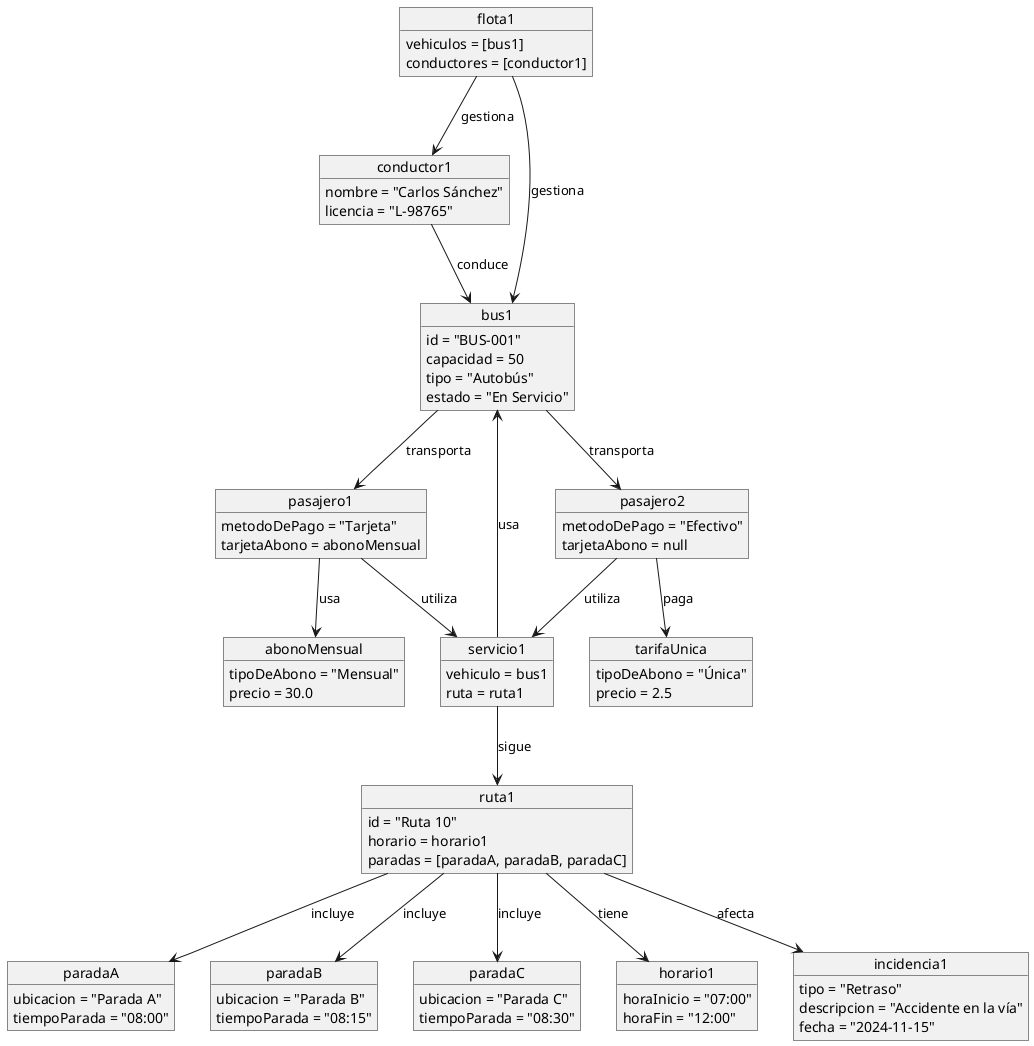 @startuml

' Instancia de Flota
object flota1 {
  vehiculos = [bus1]
  conductores = [conductor1]
}

' Instancia de Conductor
object conductor1 {
  nombre = "Carlos Sánchez"
  licencia = "L-98765"
}

' Instancia de Vehículo
object bus1 {
  id = "BUS-001"
  capacidad = 50
  tipo = "Autobús"
  estado = "En Servicio"
}

' Instancias de Pasajero
object pasajero1 {
  metodoDePago = "Tarjeta"
  tarjetaAbono = abonoMensual
}

object pasajero2 {
  metodoDePago = "Efectivo"
  tarjetaAbono = null
}

' Instancia de Tarifa
object abonoMensual {
  tipoDeAbono = "Mensual"
  precio = 30.0
}

object tarifaUnica {
  tipoDeAbono = "Única"
  precio = 2.5
}

' Instancia de Ruta
object ruta1 {
  id = "Ruta 10"
  horario = horario1
  paradas = [paradaA, paradaB, paradaC]
}

' Instancias de Parada
object paradaA {
  ubicacion = "Parada A"
  tiempoParada = "08:00"
}

object paradaB {
  ubicacion = "Parada B"
  tiempoParada = "08:15"
}

object paradaC {
  ubicacion = "Parada C"
  tiempoParada = "08:30"
}

' Instancia de Horario
object horario1 {
  horaInicio = "07:00"
  horaFin = "12:00"
}

' Instancia de Incidencia
object incidencia1 {
  tipo = "Retraso"
  descripcion = "Accidente en la vía"
  fecha = "2024-11-15"
}

' Instancia de Servicio
object servicio1 {
  vehiculo = bus1
  ruta = ruta1
}

' Relaciones entre objetos
flota1 --> bus1 : gestiona
flota1 --> conductor1 : gestiona
conductor1 --> bus1 : conduce
bus1 --> pasajero1 : transporta
bus1 --> pasajero2 : transporta
pasajero1 --> abonoMensual : usa
pasajero2 --> tarifaUnica : paga
pasajero1 --> servicio1 : utiliza
pasajero2 --> servicio1 : utiliza
ruta1 --> horario1 : tiene
ruta1 --> paradaA : incluye
ruta1 --> paradaB : incluye
ruta1 --> paradaC : incluye
ruta1 --> incidencia1 : afecta
servicio1 --> bus1 : usa
servicio1 --> ruta1 : sigue

@enduml